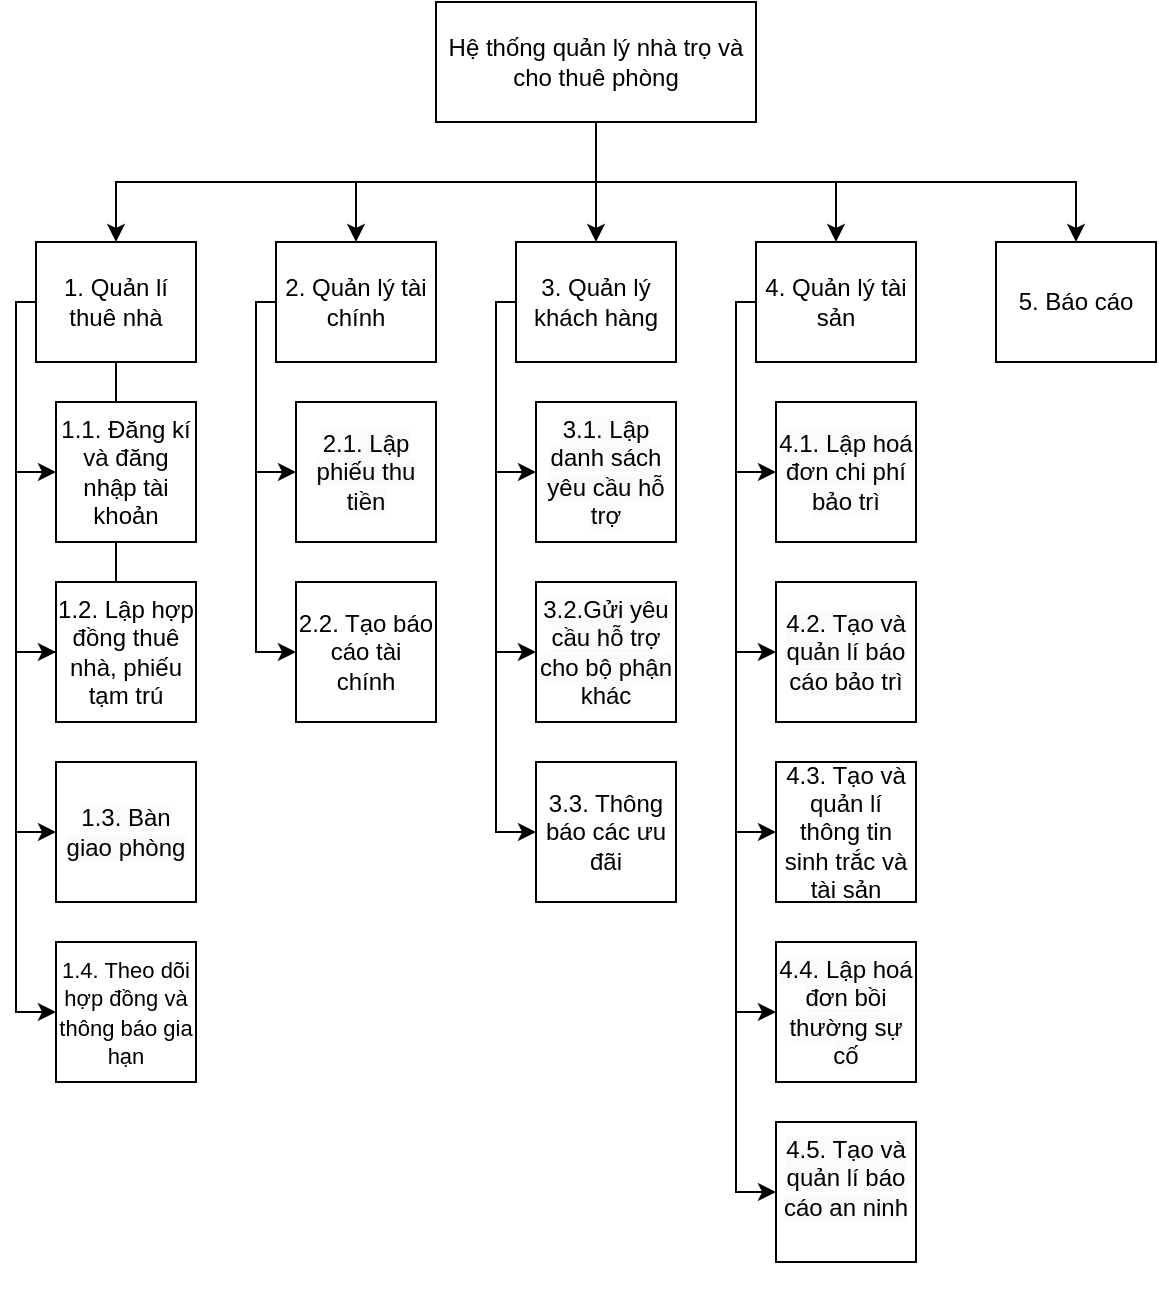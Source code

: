 <mxfile version="24.7.6">
  <diagram name="Page-1" id="zbtqPHMfu1uRewWI-7Sd">
    <mxGraphModel dx="880" dy="434" grid="1" gridSize="10" guides="1" tooltips="1" connect="1" arrows="1" fold="1" page="1" pageScale="1" pageWidth="850" pageHeight="1100" math="0" shadow="0">
      <root>
        <mxCell id="0" />
        <mxCell id="1" parent="0" />
        <mxCell id="XqbUk4HYGCtjtvP8X9GV-28" style="edgeStyle=orthogonalEdgeStyle;rounded=0;orthogonalLoop=1;jettySize=auto;html=1;entryX=0.5;entryY=0;entryDx=0;entryDy=0;" parent="1" source="XqbUk4HYGCtjtvP8X9GV-1" target="XqbUk4HYGCtjtvP8X9GV-2" edge="1">
          <mxGeometry relative="1" as="geometry" />
        </mxCell>
        <mxCell id="XqbUk4HYGCtjtvP8X9GV-29" style="edgeStyle=orthogonalEdgeStyle;rounded=0;orthogonalLoop=1;jettySize=auto;html=1;entryX=0.5;entryY=0;entryDx=0;entryDy=0;" parent="1" source="XqbUk4HYGCtjtvP8X9GV-1" target="XqbUk4HYGCtjtvP8X9GV-13" edge="1">
          <mxGeometry relative="1" as="geometry" />
        </mxCell>
        <mxCell id="Pddp2OwSgXIwya7fLKx8-4" style="edgeStyle=orthogonalEdgeStyle;rounded=0;orthogonalLoop=1;jettySize=auto;html=1;entryX=0.5;entryY=0;entryDx=0;entryDy=0;" parent="1" source="XqbUk4HYGCtjtvP8X9GV-1" target="XqbUk4HYGCtjtvP8X9GV-3" edge="1">
          <mxGeometry relative="1" as="geometry" />
        </mxCell>
        <mxCell id="Pddp2OwSgXIwya7fLKx8-5" style="edgeStyle=orthogonalEdgeStyle;rounded=0;orthogonalLoop=1;jettySize=auto;html=1;entryX=0.5;entryY=0;entryDx=0;entryDy=0;" parent="1" source="XqbUk4HYGCtjtvP8X9GV-1" target="XqbUk4HYGCtjtvP8X9GV-4" edge="1">
          <mxGeometry relative="1" as="geometry">
            <Array as="points">
              <mxPoint x="320" y="130" />
              <mxPoint x="560" y="130" />
            </Array>
          </mxGeometry>
        </mxCell>
        <mxCell id="Pddp2OwSgXIwya7fLKx8-6" style="edgeStyle=orthogonalEdgeStyle;rounded=0;orthogonalLoop=1;jettySize=auto;html=1;entryX=0.5;entryY=0;entryDx=0;entryDy=0;" parent="1" source="XqbUk4HYGCtjtvP8X9GV-1" target="XqbUk4HYGCtjtvP8X9GV-5" edge="1">
          <mxGeometry relative="1" as="geometry">
            <Array as="points">
              <mxPoint x="320" y="130" />
              <mxPoint x="80" y="130" />
            </Array>
          </mxGeometry>
        </mxCell>
        <mxCell id="XqbUk4HYGCtjtvP8X9GV-1" value="Hệ thống quản lý nhà trọ và cho thuê phòng" style="rounded=0;whiteSpace=wrap;html=1;" parent="1" vertex="1">
          <mxGeometry x="240" y="40" width="160" height="60" as="geometry" />
        </mxCell>
        <mxCell id="d4tZR1MMgaJqFNB_3q-F-5" style="edgeStyle=orthogonalEdgeStyle;rounded=0;orthogonalLoop=1;jettySize=auto;html=1;entryX=0;entryY=0.5;entryDx=0;entryDy=0;" parent="1" source="XqbUk4HYGCtjtvP8X9GV-2" target="d4tZR1MMgaJqFNB_3q-F-4" edge="1">
          <mxGeometry relative="1" as="geometry">
            <Array as="points">
              <mxPoint x="270" y="190" />
              <mxPoint x="270" y="275" />
            </Array>
          </mxGeometry>
        </mxCell>
        <mxCell id="Pddp2OwSgXIwya7fLKx8-12" style="edgeStyle=orthogonalEdgeStyle;rounded=0;orthogonalLoop=1;jettySize=auto;html=1;entryX=0;entryY=0.5;entryDx=0;entryDy=0;" parent="1" source="XqbUk4HYGCtjtvP8X9GV-2" target="d4tZR1MMgaJqFNB_3q-F-3" edge="1">
          <mxGeometry relative="1" as="geometry">
            <Array as="points">
              <mxPoint x="270" y="190" />
              <mxPoint x="270" y="365" />
            </Array>
          </mxGeometry>
        </mxCell>
        <mxCell id="Pddp2OwSgXIwya7fLKx8-21" style="edgeStyle=orthogonalEdgeStyle;rounded=0;orthogonalLoop=1;jettySize=auto;html=1;entryX=0;entryY=0.5;entryDx=0;entryDy=0;" parent="1" source="XqbUk4HYGCtjtvP8X9GV-2" edge="1">
          <mxGeometry relative="1" as="geometry">
            <Array as="points">
              <mxPoint x="270" y="190" />
              <mxPoint x="270" y="455" />
            </Array>
            <mxPoint x="290" y="455" as="targetPoint" />
          </mxGeometry>
        </mxCell>
        <mxCell id="XqbUk4HYGCtjtvP8X9GV-2" value="3. Quản lý khách hàng" style="rounded=0;whiteSpace=wrap;html=1;" parent="1" vertex="1">
          <mxGeometry x="280" y="160" width="80" height="60" as="geometry" />
        </mxCell>
        <mxCell id="XqbUk4HYGCtjtvP8X9GV-36" style="edgeStyle=orthogonalEdgeStyle;rounded=0;orthogonalLoop=1;jettySize=auto;html=1;entryX=0;entryY=0.5;entryDx=0;entryDy=0;" parent="1" source="XqbUk4HYGCtjtvP8X9GV-3" target="XqbUk4HYGCtjtvP8X9GV-34" edge="1">
          <mxGeometry relative="1" as="geometry">
            <Array as="points">
              <mxPoint x="150" y="190" />
              <mxPoint x="150" y="275" />
            </Array>
          </mxGeometry>
        </mxCell>
        <mxCell id="Pddp2OwSgXIwya7fLKx8-11" style="edgeStyle=orthogonalEdgeStyle;rounded=0;orthogonalLoop=1;jettySize=auto;html=1;entryX=0;entryY=0.5;entryDx=0;entryDy=0;" parent="1" source="XqbUk4HYGCtjtvP8X9GV-3" target="XqbUk4HYGCtjtvP8X9GV-33" edge="1">
          <mxGeometry relative="1" as="geometry">
            <Array as="points">
              <mxPoint x="150" y="190" />
              <mxPoint x="150" y="365" />
            </Array>
          </mxGeometry>
        </mxCell>
        <mxCell id="XqbUk4HYGCtjtvP8X9GV-3" value="2. Quản lý tài chính" style="rounded=0;whiteSpace=wrap;html=1;" parent="1" vertex="1">
          <mxGeometry x="160" y="160" width="80" height="60" as="geometry" />
        </mxCell>
        <mxCell id="XqbUk4HYGCtjtvP8X9GV-4" value="5. Báo cáo" style="rounded=0;whiteSpace=wrap;html=1;" parent="1" vertex="1">
          <mxGeometry x="520" y="160" width="80" height="60" as="geometry" />
        </mxCell>
        <mxCell id="XqbUk4HYGCtjtvP8X9GV-21" style="edgeStyle=orthogonalEdgeStyle;rounded=0;orthogonalLoop=1;jettySize=auto;html=1;entryX=0;entryY=0.5;entryDx=0;entryDy=0;" parent="1" source="XqbUk4HYGCtjtvP8X9GV-5" target="XqbUk4HYGCtjtvP8X9GV-15" edge="1">
          <mxGeometry relative="1" as="geometry">
            <Array as="points">
              <mxPoint x="30" y="190" />
              <mxPoint x="30" y="275" />
            </Array>
          </mxGeometry>
        </mxCell>
        <mxCell id="Pddp2OwSgXIwya7fLKx8-8" style="edgeStyle=orthogonalEdgeStyle;rounded=0;orthogonalLoop=1;jettySize=auto;html=1;entryX=0;entryY=0.5;entryDx=0;entryDy=0;" parent="1" source="XqbUk4HYGCtjtvP8X9GV-5" target="XqbUk4HYGCtjtvP8X9GV-16" edge="1">
          <mxGeometry relative="1" as="geometry">
            <Array as="points">
              <mxPoint x="30" y="190" />
              <mxPoint x="30" y="365" />
            </Array>
          </mxGeometry>
        </mxCell>
        <mxCell id="Pddp2OwSgXIwya7fLKx8-9" style="edgeStyle=orthogonalEdgeStyle;rounded=0;orthogonalLoop=1;jettySize=auto;html=1;entryX=0;entryY=0.5;entryDx=0;entryDy=0;" parent="1" source="XqbUk4HYGCtjtvP8X9GV-5" target="XqbUk4HYGCtjtvP8X9GV-18" edge="1">
          <mxGeometry relative="1" as="geometry">
            <Array as="points">
              <mxPoint x="30" y="190" />
              <mxPoint x="30" y="455" />
            </Array>
          </mxGeometry>
        </mxCell>
        <mxCell id="Pddp2OwSgXIwya7fLKx8-10" style="edgeStyle=orthogonalEdgeStyle;rounded=0;orthogonalLoop=1;jettySize=auto;html=1;entryX=0;entryY=0.5;entryDx=0;entryDy=0;" parent="1" source="XqbUk4HYGCtjtvP8X9GV-5" target="Pddp2OwSgXIwya7fLKx8-2" edge="1">
          <mxGeometry relative="1" as="geometry" />
        </mxCell>
        <mxCell id="XqbUk4HYGCtjtvP8X9GV-5" value="1. Quản lí thuê nhà" style="rounded=0;whiteSpace=wrap;html=1;" parent="1" vertex="1">
          <mxGeometry x="40" y="160" width="80" height="60" as="geometry" />
        </mxCell>
        <mxCell id="d4tZR1MMgaJqFNB_3q-F-13" style="edgeStyle=orthogonalEdgeStyle;rounded=0;orthogonalLoop=1;jettySize=auto;html=1;entryX=0;entryY=0.5;entryDx=0;entryDy=0;" parent="1" source="XqbUk4HYGCtjtvP8X9GV-13" target="d4tZR1MMgaJqFNB_3q-F-11" edge="1">
          <mxGeometry relative="1" as="geometry">
            <Array as="points">
              <mxPoint x="390" y="190" />
              <mxPoint x="390" y="275" />
            </Array>
          </mxGeometry>
        </mxCell>
        <mxCell id="Pddp2OwSgXIwya7fLKx8-13" style="edgeStyle=orthogonalEdgeStyle;rounded=0;orthogonalLoop=1;jettySize=auto;html=1;entryX=0;entryY=0.5;entryDx=0;entryDy=0;" parent="1" source="XqbUk4HYGCtjtvP8X9GV-13" target="d4tZR1MMgaJqFNB_3q-F-10" edge="1">
          <mxGeometry relative="1" as="geometry">
            <Array as="points">
              <mxPoint x="390" y="190" />
              <mxPoint x="390" y="365" />
            </Array>
          </mxGeometry>
        </mxCell>
        <mxCell id="Pddp2OwSgXIwya7fLKx8-14" style="edgeStyle=orthogonalEdgeStyle;rounded=0;orthogonalLoop=1;jettySize=auto;html=1;entryX=0;entryY=0.5;entryDx=0;entryDy=0;" parent="1" source="XqbUk4HYGCtjtvP8X9GV-13" target="d4tZR1MMgaJqFNB_3q-F-9" edge="1">
          <mxGeometry relative="1" as="geometry">
            <Array as="points">
              <mxPoint x="390" y="190" />
              <mxPoint x="390" y="455" />
            </Array>
          </mxGeometry>
        </mxCell>
        <mxCell id="Pddp2OwSgXIwya7fLKx8-15" style="edgeStyle=orthogonalEdgeStyle;rounded=0;orthogonalLoop=1;jettySize=auto;html=1;entryX=0;entryY=0.5;entryDx=0;entryDy=0;" parent="1" source="XqbUk4HYGCtjtvP8X9GV-13" target="d4tZR1MMgaJqFNB_3q-F-18" edge="1">
          <mxGeometry relative="1" as="geometry">
            <Array as="points">
              <mxPoint x="390" y="190" />
              <mxPoint x="390" y="545" />
            </Array>
          </mxGeometry>
        </mxCell>
        <mxCell id="Pddp2OwSgXIwya7fLKx8-16" style="edgeStyle=orthogonalEdgeStyle;rounded=0;orthogonalLoop=1;jettySize=auto;html=1;entryX=0;entryY=0.5;entryDx=0;entryDy=0;" parent="1" source="XqbUk4HYGCtjtvP8X9GV-13" target="d4tZR1MMgaJqFNB_3q-F-16" edge="1">
          <mxGeometry relative="1" as="geometry">
            <Array as="points">
              <mxPoint x="390" y="190" />
              <mxPoint x="390" y="635" />
            </Array>
          </mxGeometry>
        </mxCell>
        <mxCell id="XqbUk4HYGCtjtvP8X9GV-13" value="4. Quản lý tài sản" style="rounded=0;whiteSpace=wrap;html=1;" parent="1" vertex="1">
          <mxGeometry x="400" y="160" width="80" height="60" as="geometry" />
        </mxCell>
        <mxCell id="XqbUk4HYGCtjtvP8X9GV-15" value="1.1. Đăng kí và đăng nhập tài khoản" style="whiteSpace=wrap;html=1;aspect=fixed;" parent="1" vertex="1">
          <mxGeometry x="50" y="240" width="70" height="70" as="geometry" />
        </mxCell>
        <mxCell id="XqbUk4HYGCtjtvP8X9GV-16" value="1.2. Lập hợp đồng thuê nhà, phiếu tạm trú" style="whiteSpace=wrap;html=1;aspect=fixed;" parent="1" vertex="1">
          <mxGeometry x="50" y="330" width="70" height="70" as="geometry" />
        </mxCell>
        <mxCell id="XqbUk4HYGCtjtvP8X9GV-18" value="&lt;br&gt;&lt;span style=&quot;color: rgb(0, 0, 0); font-family: Helvetica; font-size: 12px; font-style: normal; font-variant-ligatures: normal; font-variant-caps: normal; font-weight: 400; letter-spacing: normal; orphans: 2; text-align: center; text-indent: 0px; text-transform: none; widows: 2; word-spacing: 0px; -webkit-text-stroke-width: 0px; white-space: normal; background-color: rgb(251, 251, 251); text-decoration-thickness: initial; text-decoration-style: initial; text-decoration-color: initial; display: inline !important; float: none;&quot;&gt;1.3. Bàn giao phòng&lt;/span&gt;&lt;div&gt;&lt;br/&gt;&lt;/div&gt;" style="whiteSpace=wrap;html=1;aspect=fixed;" parent="1" vertex="1">
          <mxGeometry x="50" y="420" width="70" height="70" as="geometry" />
        </mxCell>
        <mxCell id="XqbUk4HYGCtjtvP8X9GV-33" value="2.2. Tạo báo cáo tài chính" style="whiteSpace=wrap;html=1;aspect=fixed;" parent="1" vertex="1">
          <mxGeometry x="170" y="330" width="70" height="70" as="geometry" />
        </mxCell>
        <mxCell id="XqbUk4HYGCtjtvP8X9GV-34" value="&lt;br&gt;&lt;span style=&quot;color: rgb(0, 0, 0); font-family: Helvetica; font-size: 12px; font-style: normal; font-variant-ligatures: normal; font-variant-caps: normal; font-weight: 400; letter-spacing: normal; orphans: 2; text-align: center; text-indent: 0px; text-transform: none; widows: 2; word-spacing: 0px; -webkit-text-stroke-width: 0px; white-space: normal; background-color: rgb(251, 251, 251); text-decoration-thickness: initial; text-decoration-style: initial; text-decoration-color: initial; display: inline !important; float: none;&quot;&gt;2.1. Lập phiếu thu tiền&lt;/span&gt;&lt;div&gt;&lt;br/&gt;&lt;/div&gt;" style="whiteSpace=wrap;html=1;aspect=fixed;" parent="1" vertex="1">
          <mxGeometry x="170" y="240" width="70" height="70" as="geometry" />
        </mxCell>
        <mxCell id="d4tZR1MMgaJqFNB_3q-F-3" value="&lt;br&gt;&lt;span style=&quot;color: rgb(0, 0, 0); font-family: Helvetica; font-size: 12px; font-style: normal; font-variant-ligatures: normal; font-variant-caps: normal; font-weight: 400; letter-spacing: normal; orphans: 2; text-align: center; text-indent: 0px; text-transform: none; widows: 2; word-spacing: 0px; -webkit-text-stroke-width: 0px; white-space: normal; background-color: rgb(251, 251, 251); text-decoration-thickness: initial; text-decoration-style: initial; text-decoration-color: initial; display: inline !important; float: none;&quot;&gt;3.2.Gửi yêu cầu hỗ trợ cho bộ phận khác&lt;/span&gt;&lt;div&gt;&lt;br/&gt;&lt;/div&gt;" style="whiteSpace=wrap;html=1;aspect=fixed;" parent="1" vertex="1">
          <mxGeometry x="290" y="330" width="70" height="70" as="geometry" />
        </mxCell>
        <mxCell id="d4tZR1MMgaJqFNB_3q-F-4" value="&lt;br&gt;&lt;span style=&quot;color: rgb(0, 0, 0); font-family: Helvetica; font-size: 12px; font-style: normal; font-variant-ligatures: normal; font-variant-caps: normal; font-weight: 400; letter-spacing: normal; orphans: 2; text-align: center; text-indent: 0px; text-transform: none; widows: 2; word-spacing: 0px; -webkit-text-stroke-width: 0px; white-space: normal; background-color: rgb(251, 251, 251); text-decoration-thickness: initial; text-decoration-style: initial; text-decoration-color: initial; display: inline !important; float: none;&quot;&gt;3.1. Lập danh sách yêu cầu hỗ trợ&lt;/span&gt;&lt;div&gt;&lt;br/&gt;&lt;/div&gt;" style="whiteSpace=wrap;html=1;aspect=fixed;" parent="1" vertex="1">
          <mxGeometry x="290" y="240" width="70" height="70" as="geometry" />
        </mxCell>
        <mxCell id="d4tZR1MMgaJqFNB_3q-F-9" value="&lt;div style=&quot;forced-color-adjust: none;&quot;&gt;4.3. Tạo và quản lí thông tin sinh trắc và tài sản&lt;br&gt;&lt;/div&gt;" style="whiteSpace=wrap;html=1;aspect=fixed;" parent="1" vertex="1">
          <mxGeometry x="410" y="420" width="70" height="70" as="geometry" />
        </mxCell>
        <mxCell id="d4tZR1MMgaJqFNB_3q-F-10" value="&lt;br style=&quot;forced-color-adjust: none; color: rgb(0, 0, 0); font-family: Helvetica; font-size: 12px; font-style: normal; font-variant-ligatures: normal; font-variant-caps: normal; font-weight: 400; letter-spacing: normal; orphans: 2; text-align: center; text-indent: 0px; text-transform: none; widows: 2; word-spacing: 0px; -webkit-text-stroke-width: 0px; white-space: normal; background-color: rgb(251, 251, 251); text-decoration-thickness: initial; text-decoration-style: initial; text-decoration-color: initial;&quot;&gt;&lt;span style=&quot;forced-color-adjust: none; color: rgb(0, 0, 0); font-family: Helvetica; font-size: 12px; font-style: normal; font-variant-ligatures: normal; font-variant-caps: normal; font-weight: 400; letter-spacing: normal; orphans: 2; text-align: center; text-indent: 0px; text-transform: none; widows: 2; word-spacing: 0px; -webkit-text-stroke-width: 0px; white-space: normal; text-decoration-thickness: initial; text-decoration-style: initial; text-decoration-color: initial; background-color: rgb(251, 251, 251); float: none; display: inline !important;&quot;&gt;4.2. Tạo và quản lí báo cáo bảo trì&lt;/span&gt;&lt;div&gt;&lt;br&gt;&lt;/div&gt;" style="whiteSpace=wrap;html=1;aspect=fixed;" parent="1" vertex="1">
          <mxGeometry x="410" y="330" width="70" height="70" as="geometry" />
        </mxCell>
        <mxCell id="d4tZR1MMgaJqFNB_3q-F-11" value="&lt;br&gt;&lt;span style=&quot;color: rgb(0, 0, 0); font-family: Helvetica; font-size: 12px; font-style: normal; font-variant-ligatures: normal; font-variant-caps: normal; font-weight: 400; letter-spacing: normal; orphans: 2; text-align: center; text-indent: 0px; text-transform: none; widows: 2; word-spacing: 0px; -webkit-text-stroke-width: 0px; white-space: normal; background-color: rgb(251, 251, 251); text-decoration-thickness: initial; text-decoration-style: initial; text-decoration-color: initial; display: inline !important; float: none;&quot;&gt;4.1. Lập hoá đơn chi phí bảo trì&lt;/span&gt;&lt;div&gt;&lt;br&gt;&lt;/div&gt;" style="whiteSpace=wrap;html=1;aspect=fixed;" parent="1" vertex="1">
          <mxGeometry x="410" y="240" width="70" height="70" as="geometry" />
        </mxCell>
        <mxCell id="d4tZR1MMgaJqFNB_3q-F-16" value="&lt;br&gt;&lt;br style=&quot;forced-color-adjust: none;&quot;&gt;&lt;span style=&quot;forced-color-adjust: none; color: rgb(0, 0, 0); font-family: Helvetica; font-size: 12px; font-style: normal; font-variant-ligatures: normal; font-variant-caps: normal; font-weight: 400; letter-spacing: normal; orphans: 2; text-align: center; text-indent: 0px; text-transform: none; widows: 2; word-spacing: 0px; -webkit-text-stroke-width: 0px; white-space: normal; background-color: rgb(251, 251, 251); text-decoration-thickness: initial; text-decoration-style: initial; text-decoration-color: initial; float: none; display: inline !important;&quot;&gt;4.5. Tạo và quản lí báo cáo an ninh&lt;/span&gt;&lt;div style=&quot;forced-color-adjust: none;&quot;&gt;&lt;br style=&quot;forced-color-adjust: none; color: rgb(0, 0, 0); font-family: Helvetica; font-size: 12px; font-style: normal; font-variant-ligatures: normal; font-variant-caps: normal; font-weight: 400; letter-spacing: normal; orphans: 2; text-align: center; text-indent: 0px; text-transform: none; widows: 2; word-spacing: 0px; -webkit-text-stroke-width: 0px; white-space: normal; background-color: rgb(251, 251, 251); text-decoration-thickness: initial; text-decoration-style: initial; text-decoration-color: initial;&quot;&gt;&lt;br&gt;&lt;br&gt;&lt;/div&gt;" style="whiteSpace=wrap;html=1;aspect=fixed;" parent="1" vertex="1">
          <mxGeometry x="410" y="600" width="70" height="70" as="geometry" />
        </mxCell>
        <mxCell id="d4tZR1MMgaJqFNB_3q-F-18" value="&lt;br&gt;&lt;span style=&quot;color: rgb(0, 0, 0); font-family: Helvetica; font-size: 12px; font-style: normal; font-variant-ligatures: normal; font-variant-caps: normal; font-weight: 400; letter-spacing: normal; orphans: 2; text-align: center; text-indent: 0px; text-transform: none; widows: 2; word-spacing: 0px; -webkit-text-stroke-width: 0px; white-space: normal; background-color: rgb(251, 251, 251); text-decoration-thickness: initial; text-decoration-style: initial; text-decoration-color: initial; display: inline !important; float: none;&quot;&gt;4.4. Lập hoá đơn bồi thường sự cố&lt;/span&gt;&lt;div&gt;&lt;br/&gt;&lt;/div&gt;" style="whiteSpace=wrap;html=1;aspect=fixed;" parent="1" vertex="1">
          <mxGeometry x="410" y="510" width="70" height="70" as="geometry" />
        </mxCell>
        <mxCell id="Pddp2OwSgXIwya7fLKx8-2" value="&lt;font style=&quot;text-align: left; font-size: 11px;&quot;&gt;1.4. Theo dõi hợp đồng và thông báo gia hạn&lt;/font&gt;" style="whiteSpace=wrap;html=1;aspect=fixed;" parent="1" vertex="1">
          <mxGeometry x="50" y="510" width="70" height="70" as="geometry" />
        </mxCell>
        <mxCell id="BeH-790j9N2ddp-hlTAV-3" value="3.3. Thông báo các ưu đãi" style="whiteSpace=wrap;html=1;aspect=fixed;" parent="1" vertex="1">
          <mxGeometry x="290" y="420" width="70" height="70" as="geometry" />
        </mxCell>
      </root>
    </mxGraphModel>
  </diagram>
</mxfile>
